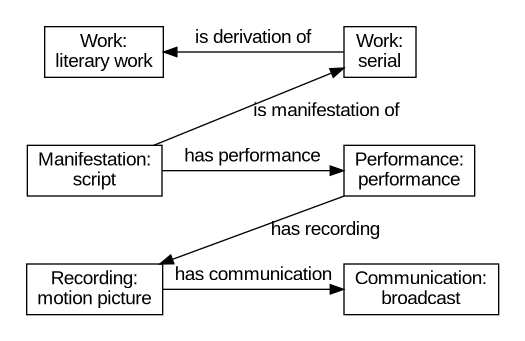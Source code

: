 @startuml
digraph CopyrightOnto_CreationLifeCycleSample {
  node [shape=box; fontname="Arial"];
  edge [fontname="Arial"];
  compound=true; newrank=true;

  subgraph cluster_left { style=invis;
    "Work:\nliterary work";
    "Manifestation:\nscript";
    "Recording:\nmotion picture";
  }
  subgraph cluster_right { style=invis;
    "Work:\nserial";
    "Performance:\nperformance";
    "Communication:\nbroadcast";
  }
  {rank=same "Work:\nliterary work" "Work:\nserial"}
  {rank=same "Manifestation:\nscript" "Performance:\nperformance"}
  {rank=same "Recording:\nmotion picture" "Communication:\nbroadcast"}

  "Work:\nliterary work" -> "Work:\nserial" [label="is derivation of", dir=back]
  "Work:\nserial" -> "Manifestation:\nscript" [label="is manifestation of", dir=back]
  "Manifestation:\nscript" -> "Performance:\nperformance" [label="has performance"]
  "Performance:\nperformance" -> "Recording:\nmotion picture" [label="has recording"]
  "Recording:\nmotion picture" -> "Communication:\nbroadcast" [label="has communication"]
}
@enduml
